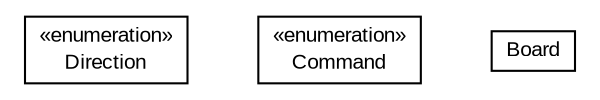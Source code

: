#!/usr/local/bin/dot
#
# Class diagram 
# Generated by UMLGraph version R5_6 (http://www.umlgraph.org/)
#

digraph G {
	edge [fontname="arial",fontsize=10,labelfontname="arial",labelfontsize=10];
	node [fontname="arial",fontsize=10,shape=plaintext];
	nodesep=0.25;
	ranksep=0.5;
	// org.thoughtworks.rovers.stage1.board.Direction
	c4287 [label=<<table title="org.thoughtworks.rovers.stage1.board.Direction" border="0" cellborder="1" cellspacing="0" cellpadding="2" port="p" href="./Direction.html">
		<tr><td><table border="0" cellspacing="0" cellpadding="1">
<tr><td align="center" balign="center"> &#171;enumeration&#187; </td></tr>
<tr><td align="center" balign="center"> Direction </td></tr>
		</table></td></tr>
		</table>>, URL="./Direction.html", fontname="arial", fontcolor="black", fontsize=10.0];
	// org.thoughtworks.rovers.stage1.board.Command
	c4288 [label=<<table title="org.thoughtworks.rovers.stage1.board.Command" border="0" cellborder="1" cellspacing="0" cellpadding="2" port="p" href="./Command.html">
		<tr><td><table border="0" cellspacing="0" cellpadding="1">
<tr><td align="center" balign="center"> &#171;enumeration&#187; </td></tr>
<tr><td align="center" balign="center"> Command </td></tr>
		</table></td></tr>
		</table>>, URL="./Command.html", fontname="arial", fontcolor="black", fontsize=10.0];
	// org.thoughtworks.rovers.stage1.board.Board
	c4289 [label=<<table title="org.thoughtworks.rovers.stage1.board.Board" border="0" cellborder="1" cellspacing="0" cellpadding="2" port="p" href="./Board.html">
		<tr><td><table border="0" cellspacing="0" cellpadding="1">
<tr><td align="center" balign="center"> Board </td></tr>
		</table></td></tr>
		</table>>, URL="./Board.html", fontname="arial", fontcolor="black", fontsize=10.0];
}

